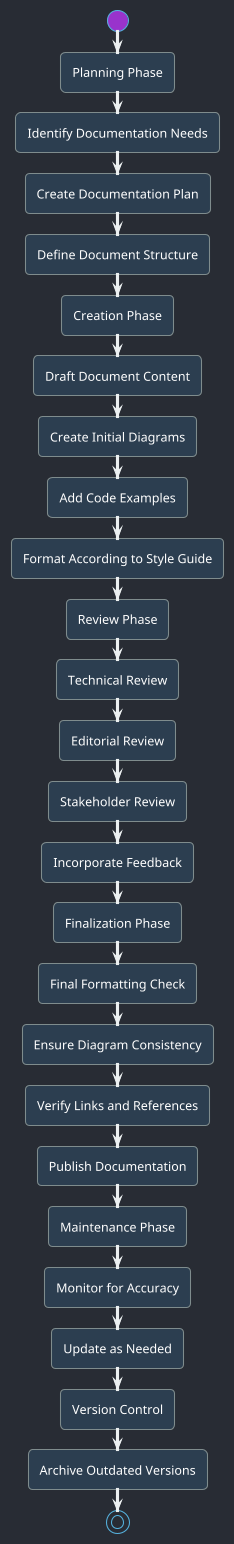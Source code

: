 @startuml Documentation Workflow (Dark Mode)

' Dark mode theme
!theme cyborg
skinparam backgroundColor #282c34
skinparam ArrowColor #ecf0f1
skinparam shadowing false
skinparam DefaultFontColor #FFFFFF

' Define styles
skinparam activity {
    BackgroundColor #2c3e50
    BorderColor #7f8c8d
    FontColor #FFFFFF
}

' Start
start

' Planning
:Planning Phase;
:Identify Documentation Needs;
:Create Documentation Plan;
:Define Document Structure;

' Creation
:Creation Phase;
:Draft Document Content;
:Create Initial Diagrams;
:Add Code Examples;
:Format According to Style Guide;

' Review
:Review Phase;
:Technical Review;
:Editorial Review;
:Stakeholder Review;
:Incorporate Feedback;

' Finalization
:Finalization Phase;
:Final Formatting Check;
:Ensure Diagram Consistency;
:Verify Links and References;
:Publish Documentation;

' Maintenance
:Maintenance Phase;
:Monitor for Accuracy;
:Update as Needed;
:Version Control;
:Archive Outdated Versions;

' End
stop

@enduml
